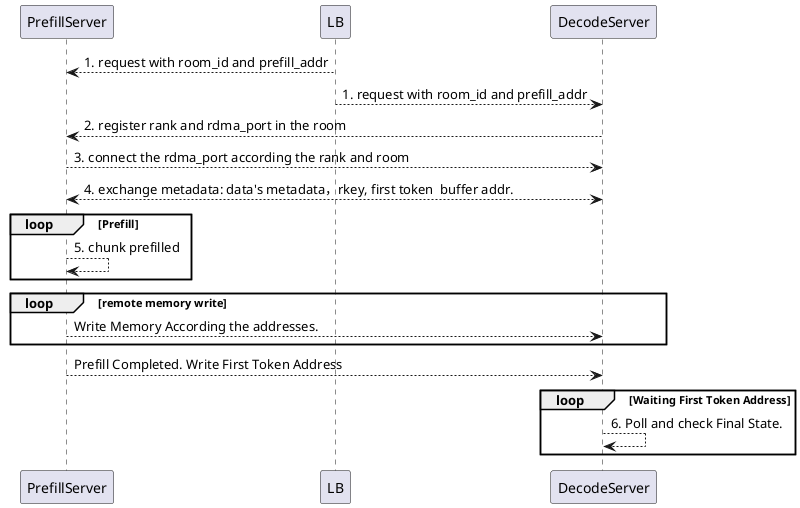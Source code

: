 @startuml
'https://plantuml.com/sequence-diagram
participant PrefillServer

participant LB
participant DecodeServer


LB --> PrefillServer: 1. request with room_id and prefill_addr
LB --> DecodeServer: 1. request with room_id and prefill_addr
PrefillServer <-- DecodeServer: 2. register rank and rdma_port in the room
PrefillServer --> DecodeServer: 3. connect the rdma_port according the rank and room
PrefillServer <--> DecodeServer: 4. exchange metadata: data's metadata，rkey, first token  buffer addr.
loop Prefill
    PrefillServer --> PrefillServer: 5. chunk prefilled
end loop

loop remote memory write
    PrefillServer --> DecodeServer: Write Memory According the addresses.
end loop

PrefillServer --> DecodeServer: Prefill Completed. Write First Token Address

loop Waiting First Token Address
    DecodeServer --> DecodeServer: 6. Poll and check Final State.
end loop

@enduml
